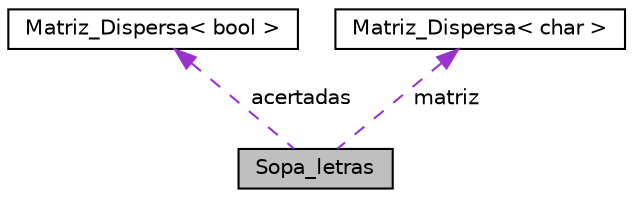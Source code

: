 digraph "Sopa_letras"
{
  edge [fontname="Helvetica",fontsize="10",labelfontname="Helvetica",labelfontsize="10"];
  node [fontname="Helvetica",fontsize="10",shape=record];
  Node1 [label="Sopa_letras",height=0.2,width=0.4,color="black", fillcolor="grey75", style="filled" fontcolor="black"];
  Node2 -> Node1 [dir="back",color="darkorchid3",fontsize="10",style="dashed",label=" acertadas" ,fontname="Helvetica"];
  Node2 [label="Matriz_Dispersa\< bool \>",height=0.2,width=0.4,color="black", fillcolor="white", style="filled",URL="$da/d62/classMatriz__Dispersa.html"];
  Node3 -> Node1 [dir="back",color="darkorchid3",fontsize="10",style="dashed",label=" matriz" ,fontname="Helvetica"];
  Node3 [label="Matriz_Dispersa\< char \>",height=0.2,width=0.4,color="black", fillcolor="white", style="filled",URL="$da/d62/classMatriz__Dispersa.html"];
}
